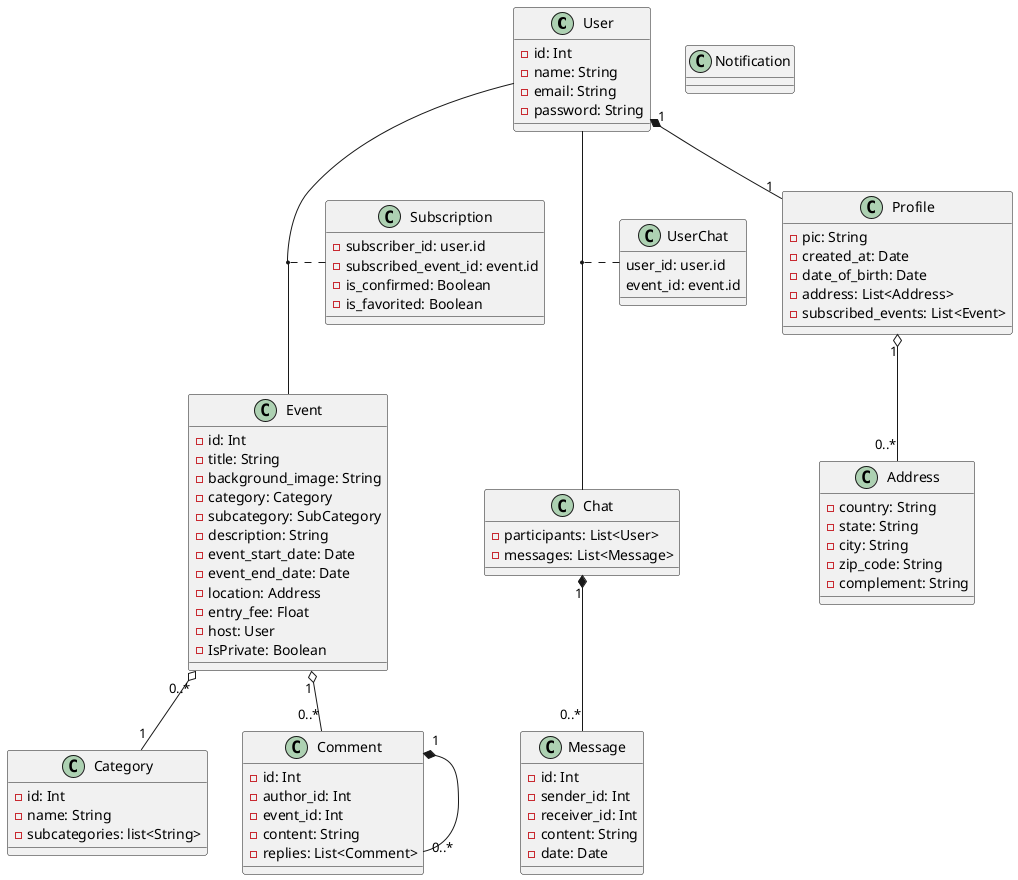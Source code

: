 @startuml

class User {
    - id: Int
    - name: String
    - email: String
    - password: String
}

class Event {
    - id: Int
    - title: String
    - background_image: String
    - category: Category
    - subcategory: SubCategory
    - description: String
    - event_start_date: Date
    - event_end_date: Date
    - location: Address
    - entry_fee: Float
    - host: User
    - IsPrivate: Boolean
}

class Category {
    -id: Int
    -name: String
    -subcategories: list<String>
}


class Subscription {
    -subscriber_id: user.id
    -subscribed_event_id: event.id
    -is_confirmed: Boolean
    -is_favorited: Boolean 
}

class UserChat {
    user_id: user.id
    event_id: event.id
}

class Message {
    -id: Int
    -sender_id: Int
    -receiver_id: Int
    -content: String   
    -date: Date
}


class Comment {
    -id: Int
    -author_id: Int
    -event_id: Int
    -content: String
    -replies: List<Comment>
}

class Address {
    - country: String
    - state: String
    - city: String
    - zip_code: String
    - complement: String
}

class Chat {
    -participants: List<User>
    -messages: List<Message>
}



class Profile {
    -pic: String
    -created_at: Date
    -date_of_birth: Date
    -address: List<Address>
    -subscribed_events: List<Event>
}

class Notification {

}



(User, Event) .. Subscription
(User, Chat) .. UserChat
Event "1" o-- "0..*" Comment
Chat "1" *-- "0..*" Message
Event "0..*" o-- "1" Category
Comment "1" *-- "0..*" Comment
User "1" *-- "1" Profile
Profile "1" o-- "0..*" Address


@enduml